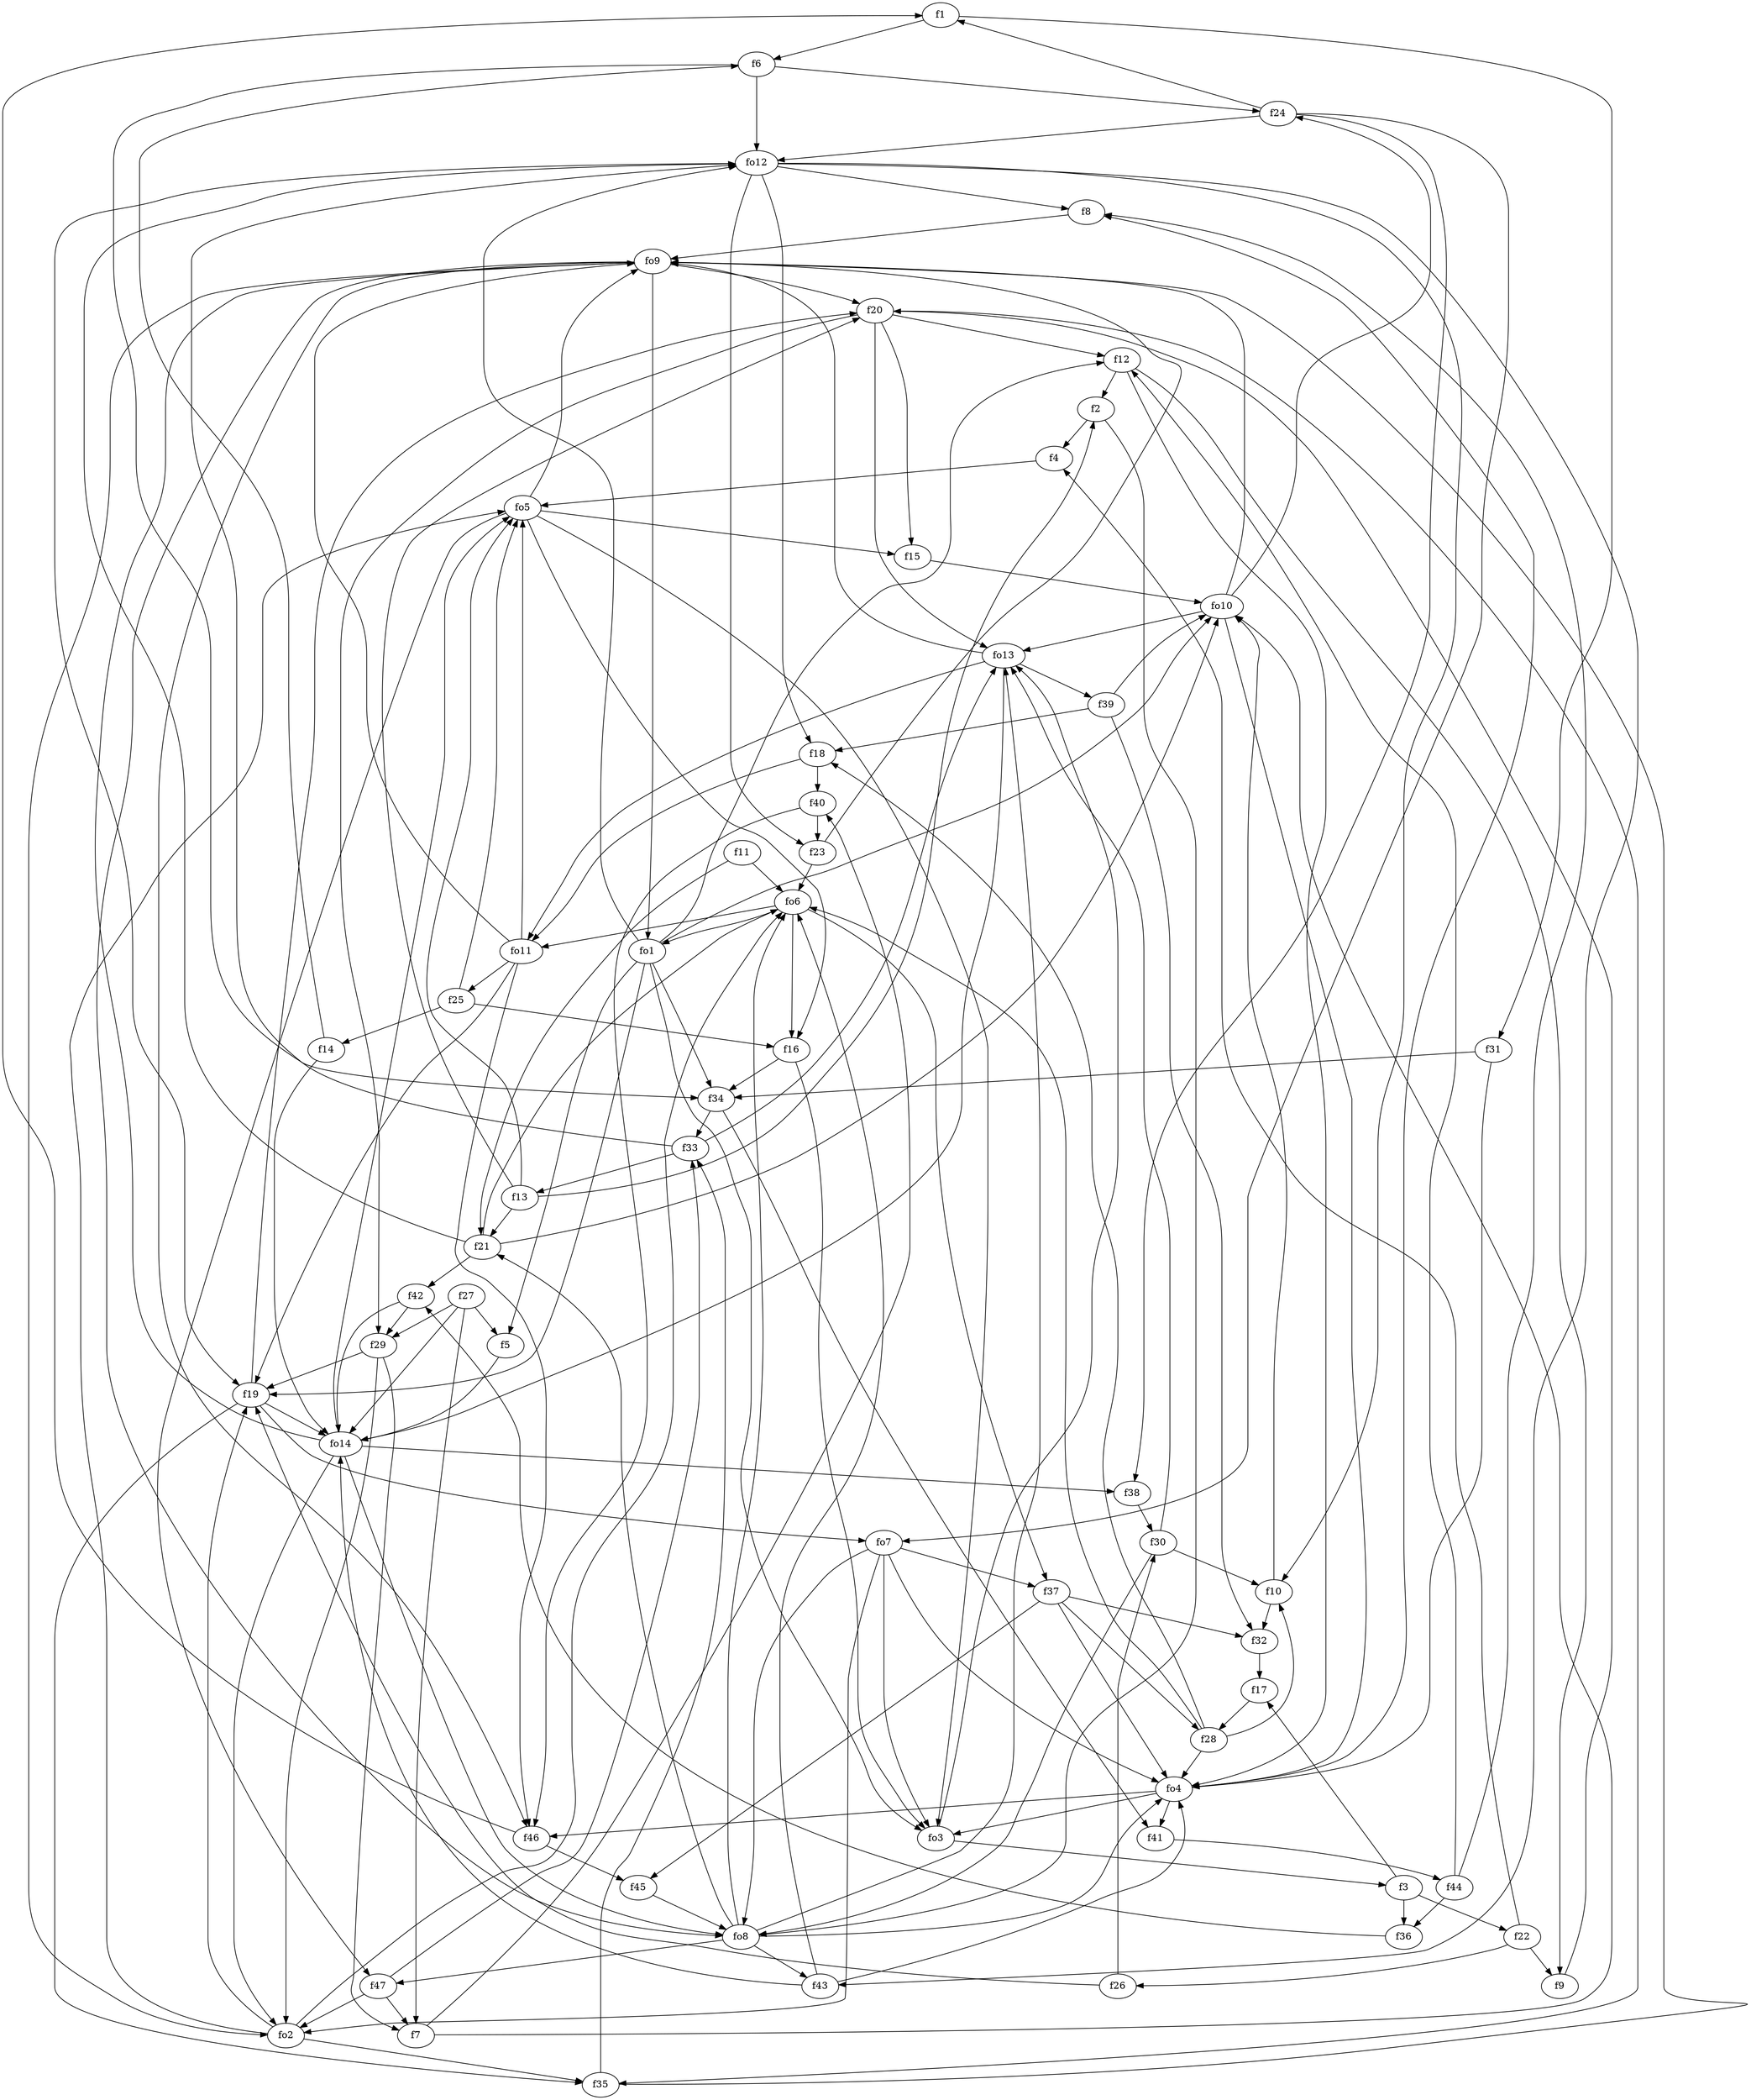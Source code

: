 strict digraph  {
f1;
f2;
f3;
f4;
f5;
f6;
f7;
f8;
f9;
f10;
f11;
f12;
f13;
f14;
f15;
f16;
f17;
f18;
f19;
f20;
f21;
f22;
f23;
f24;
f25;
f26;
f27;
f28;
f29;
f30;
f31;
f32;
f33;
f34;
f35;
f36;
f37;
f38;
f39;
f40;
f41;
f42;
f43;
f44;
f45;
f46;
f47;
fo1;
fo2;
fo3;
fo4;
fo5;
fo6;
fo7;
fo8;
fo9;
fo10;
fo11;
fo12;
fo13;
fo14;
f1 -> f6  [weight=2];
f1 -> f31  [weight=2];
f2 -> f4  [weight=2];
f2 -> fo8  [weight=2];
f3 -> f17  [weight=2];
f3 -> f22  [weight=2];
f3 -> f36  [weight=2];
f4 -> fo5  [weight=2];
f5 -> fo14  [weight=2];
f6 -> f24  [weight=2];
f6 -> f34  [weight=2];
f6 -> fo12  [weight=2];
f7 -> fo10  [weight=2];
f7 -> f40  [weight=2];
f8 -> fo9  [weight=2];
f9 -> f20  [weight=2];
f10 -> fo10  [weight=2];
f10 -> f32  [weight=2];
f11 -> f21  [weight=2];
f11 -> fo6  [weight=2];
f12 -> f9  [weight=2];
f12 -> fo4  [weight=2];
f12 -> f2  [weight=2];
f13 -> f21  [weight=2];
f13 -> f2  [weight=2];
f13 -> fo5  [weight=2];
f13 -> f20  [weight=2];
f14 -> f6  [weight=2];
f14 -> fo14  [weight=2];
f15 -> fo10  [weight=2];
f16 -> f34  [weight=2];
f16 -> fo3  [weight=2];
f17 -> f28  [weight=2];
f18 -> fo11  [weight=2];
f18 -> f40  [weight=2];
f19 -> fo7  [weight=2];
f19 -> f35  [weight=2];
f19 -> f20  [weight=2];
f19 -> fo14  [weight=2];
f20 -> f29  [weight=2];
f20 -> f35  [weight=2];
f20 -> f12  [weight=2];
f20 -> f15  [weight=2];
f20 -> fo13  [weight=2];
f21 -> fo6  [weight=2];
f21 -> f42  [weight=2];
f21 -> fo10  [weight=2];
f21 -> fo12  [weight=2];
f22 -> f26  [weight=2];
f22 -> f9  [weight=2];
f22 -> f4  [weight=2];
f23 -> fo6  [weight=2];
f23 -> fo9  [weight=2];
f24 -> fo12  [weight=2];
f24 -> f38  [weight=2];
f24 -> fo7  [weight=2];
f24 -> f1  [weight=2];
f25 -> fo5  [weight=2];
f25 -> f16  [weight=2];
f25 -> f14  [weight=2];
f26 -> f30  [weight=2];
f26 -> f19  [weight=2];
f27 -> f7  [weight=2];
f27 -> f5  [weight=2];
f27 -> fo14  [weight=2];
f27 -> f29  [weight=2];
f28 -> fo4  [weight=2];
f28 -> f18  [weight=2];
f28 -> f10  [weight=2];
f28 -> fo6  [weight=2];
f29 -> f7  [weight=2];
f29 -> f19  [weight=2];
f29 -> fo2  [weight=2];
f30 -> fo8  [weight=2];
f30 -> f10  [weight=2];
f30 -> fo13  [weight=2];
f31 -> f34  [weight=2];
f31 -> fo4  [weight=2];
f32 -> f17  [weight=2];
f33 -> fo13  [weight=2];
f33 -> f13  [weight=2];
f33 -> fo12  [weight=2];
f34 -> f33  [weight=2];
f34 -> f41  [weight=2];
f35 -> fo9  [weight=2];
f35 -> f33  [weight=2];
f36 -> f42  [weight=2];
f37 -> fo4  [weight=2];
f37 -> f45  [weight=2];
f37 -> f32  [weight=2];
f37 -> f28  [weight=2];
f38 -> f30  [weight=2];
f39 -> fo10  [weight=2];
f39 -> f32  [weight=2];
f39 -> f18  [weight=2];
f40 -> f46  [weight=2];
f40 -> f23  [weight=2];
f41 -> f44  [weight=2];
f42 -> f29  [weight=2];
f42 -> fo14  [weight=2];
f43 -> fo14  [weight=2];
f43 -> fo6  [weight=2];
f43 -> fo4  [weight=2];
f44 -> f36  [weight=2];
f44 -> f12  [weight=2];
f44 -> f8  [weight=2];
f45 -> fo8  [weight=2];
f46 -> f1  [weight=2];
f46 -> f45  [weight=2];
f47 -> f33  [weight=2];
f47 -> fo2  [weight=2];
f47 -> f7  [weight=2];
fo1 -> fo12  [weight=2];
fo1 -> fo3  [weight=2];
fo1 -> f34  [weight=2];
fo1 -> f5  [weight=2];
fo1 -> f12  [weight=2];
fo1 -> f19  [weight=2];
fo1 -> fo10  [weight=2];
fo2 -> f19  [weight=2];
fo2 -> fo6  [weight=2];
fo2 -> fo5  [weight=2];
fo2 -> f35  [weight=2];
fo3 -> f3  [weight=2];
fo3 -> fo13  [weight=2];
fo4 -> fo3  [weight=2];
fo4 -> f46  [weight=2];
fo4 -> f41  [weight=2];
fo4 -> f8  [weight=2];
fo5 -> f15  [weight=2];
fo5 -> fo9  [weight=2];
fo5 -> fo3  [weight=2];
fo5 -> f16  [weight=2];
fo5 -> f47  [weight=2];
fo6 -> fo1  [weight=2];
fo6 -> f37  [weight=2];
fo6 -> fo11  [weight=2];
fo6 -> f16  [weight=2];
fo7 -> fo2  [weight=2];
fo7 -> fo8  [weight=2];
fo7 -> f37  [weight=2];
fo7 -> fo3  [weight=2];
fo7 -> fo4  [weight=2];
fo8 -> f47  [weight=2];
fo8 -> f43  [weight=2];
fo8 -> fo6  [weight=2];
fo8 -> fo13  [weight=2];
fo8 -> f21  [weight=2];
fo8 -> fo4  [weight=2];
fo9 -> f46  [weight=2];
fo9 -> f20  [weight=2];
fo9 -> fo2  [weight=2];
fo9 -> fo1  [weight=2];
fo9 -> fo8  [weight=2];
fo10 -> fo9  [weight=2];
fo10 -> f24  [weight=2];
fo10 -> fo13  [weight=2];
fo10 -> fo4  [weight=2];
fo11 -> fo9  [weight=2];
fo11 -> f19  [weight=2];
fo11 -> f46  [weight=2];
fo11 -> f25  [weight=2];
fo11 -> fo5  [weight=2];
fo12 -> f43  [weight=2];
fo12 -> f23  [weight=2];
fo12 -> f8  [weight=2];
fo12 -> f18  [weight=2];
fo12 -> f19  [weight=2];
fo12 -> f10  [weight=2];
fo13 -> fo11  [weight=2];
fo13 -> fo14  [weight=2];
fo13 -> f39  [weight=2];
fo13 -> fo9  [weight=2];
fo14 -> fo9  [weight=2];
fo14 -> fo2  [weight=2];
fo14 -> fo5  [weight=2];
fo14 -> fo8  [weight=2];
fo14 -> f38  [weight=2];
}
